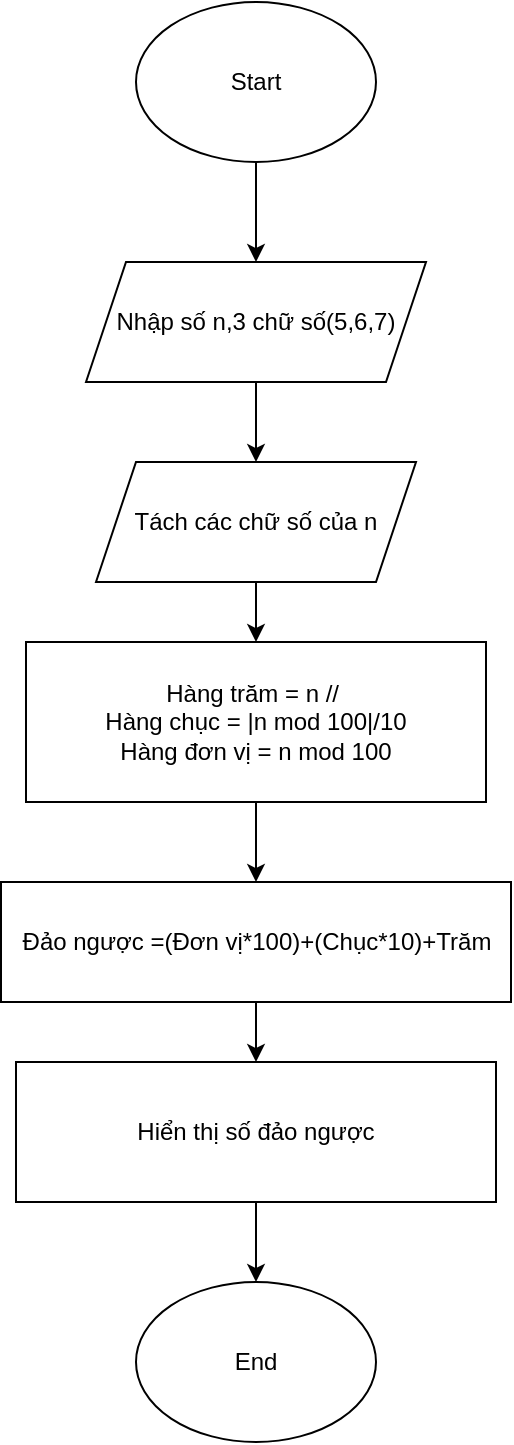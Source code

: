 <mxfile version="24.8.6">
  <diagram name="Page-1" id="hrzr8VCVliRraegMYzkc">
    <mxGraphModel dx="1042" dy="565" grid="1" gridSize="10" guides="1" tooltips="1" connect="1" arrows="1" fold="1" page="1" pageScale="1" pageWidth="850" pageHeight="1100" math="0" shadow="0">
      <root>
        <mxCell id="0" />
        <mxCell id="1" parent="0" />
        <mxCell id="jDl4DrVw662WiBqbeMNj-8" value="" style="edgeStyle=orthogonalEdgeStyle;rounded=0;orthogonalLoop=1;jettySize=auto;html=1;" edge="1" parent="1" source="jDl4DrVw662WiBqbeMNj-1" target="jDl4DrVw662WiBqbeMNj-2">
          <mxGeometry relative="1" as="geometry" />
        </mxCell>
        <mxCell id="jDl4DrVw662WiBqbeMNj-1" value="Start" style="ellipse;whiteSpace=wrap;html=1;" vertex="1" parent="1">
          <mxGeometry x="350" width="120" height="80" as="geometry" />
        </mxCell>
        <mxCell id="jDl4DrVw662WiBqbeMNj-9" value="" style="edgeStyle=orthogonalEdgeStyle;rounded=0;orthogonalLoop=1;jettySize=auto;html=1;" edge="1" parent="1" source="jDl4DrVw662WiBqbeMNj-2" target="jDl4DrVw662WiBqbeMNj-3">
          <mxGeometry relative="1" as="geometry" />
        </mxCell>
        <mxCell id="jDl4DrVw662WiBqbeMNj-2" value="Nhập số n,3 chữ số(5,6,7)" style="shape=parallelogram;perimeter=parallelogramPerimeter;whiteSpace=wrap;html=1;fixedSize=1;" vertex="1" parent="1">
          <mxGeometry x="325" y="130" width="170" height="60" as="geometry" />
        </mxCell>
        <mxCell id="jDl4DrVw662WiBqbeMNj-10" value="" style="edgeStyle=orthogonalEdgeStyle;rounded=0;orthogonalLoop=1;jettySize=auto;html=1;" edge="1" parent="1" source="jDl4DrVw662WiBqbeMNj-3" target="jDl4DrVw662WiBqbeMNj-4">
          <mxGeometry relative="1" as="geometry" />
        </mxCell>
        <mxCell id="jDl4DrVw662WiBqbeMNj-3" value="Tách các chữ số của n" style="shape=parallelogram;perimeter=parallelogramPerimeter;whiteSpace=wrap;html=1;fixedSize=1;" vertex="1" parent="1">
          <mxGeometry x="330" y="230" width="160" height="60" as="geometry" />
        </mxCell>
        <mxCell id="jDl4DrVw662WiBqbeMNj-11" value="" style="edgeStyle=orthogonalEdgeStyle;rounded=0;orthogonalLoop=1;jettySize=auto;html=1;" edge="1" parent="1" source="jDl4DrVw662WiBqbeMNj-4" target="jDl4DrVw662WiBqbeMNj-5">
          <mxGeometry relative="1" as="geometry" />
        </mxCell>
        <mxCell id="jDl4DrVw662WiBqbeMNj-4" value="Hàng trăm = n //&amp;nbsp;&lt;br&gt;Hàng chục = |n mod 100|/10&lt;div&gt;Hàng đơn vị = n mod 100&lt;/div&gt;" style="rounded=0;whiteSpace=wrap;html=1;" vertex="1" parent="1">
          <mxGeometry x="295" y="320" width="230" height="80" as="geometry" />
        </mxCell>
        <mxCell id="jDl4DrVw662WiBqbeMNj-12" value="" style="edgeStyle=orthogonalEdgeStyle;rounded=0;orthogonalLoop=1;jettySize=auto;html=1;" edge="1" parent="1" source="jDl4DrVw662WiBqbeMNj-5" target="jDl4DrVw662WiBqbeMNj-6">
          <mxGeometry relative="1" as="geometry" />
        </mxCell>
        <mxCell id="jDl4DrVw662WiBqbeMNj-5" value="Đảo ngược =(Đơn vị*100)+(Chục*10)+Trăm" style="rounded=0;whiteSpace=wrap;html=1;" vertex="1" parent="1">
          <mxGeometry x="282.5" y="440" width="255" height="60" as="geometry" />
        </mxCell>
        <mxCell id="jDl4DrVw662WiBqbeMNj-13" value="" style="edgeStyle=orthogonalEdgeStyle;rounded=0;orthogonalLoop=1;jettySize=auto;html=1;" edge="1" parent="1" source="jDl4DrVw662WiBqbeMNj-6" target="jDl4DrVw662WiBqbeMNj-7">
          <mxGeometry relative="1" as="geometry" />
        </mxCell>
        <mxCell id="jDl4DrVw662WiBqbeMNj-6" value="Hiển thị số đảo ngược" style="rounded=0;whiteSpace=wrap;html=1;" vertex="1" parent="1">
          <mxGeometry x="290" y="530" width="240" height="70" as="geometry" />
        </mxCell>
        <mxCell id="jDl4DrVw662WiBqbeMNj-7" value="End" style="ellipse;whiteSpace=wrap;html=1;" vertex="1" parent="1">
          <mxGeometry x="350" y="640" width="120" height="80" as="geometry" />
        </mxCell>
      </root>
    </mxGraphModel>
  </diagram>
</mxfile>
